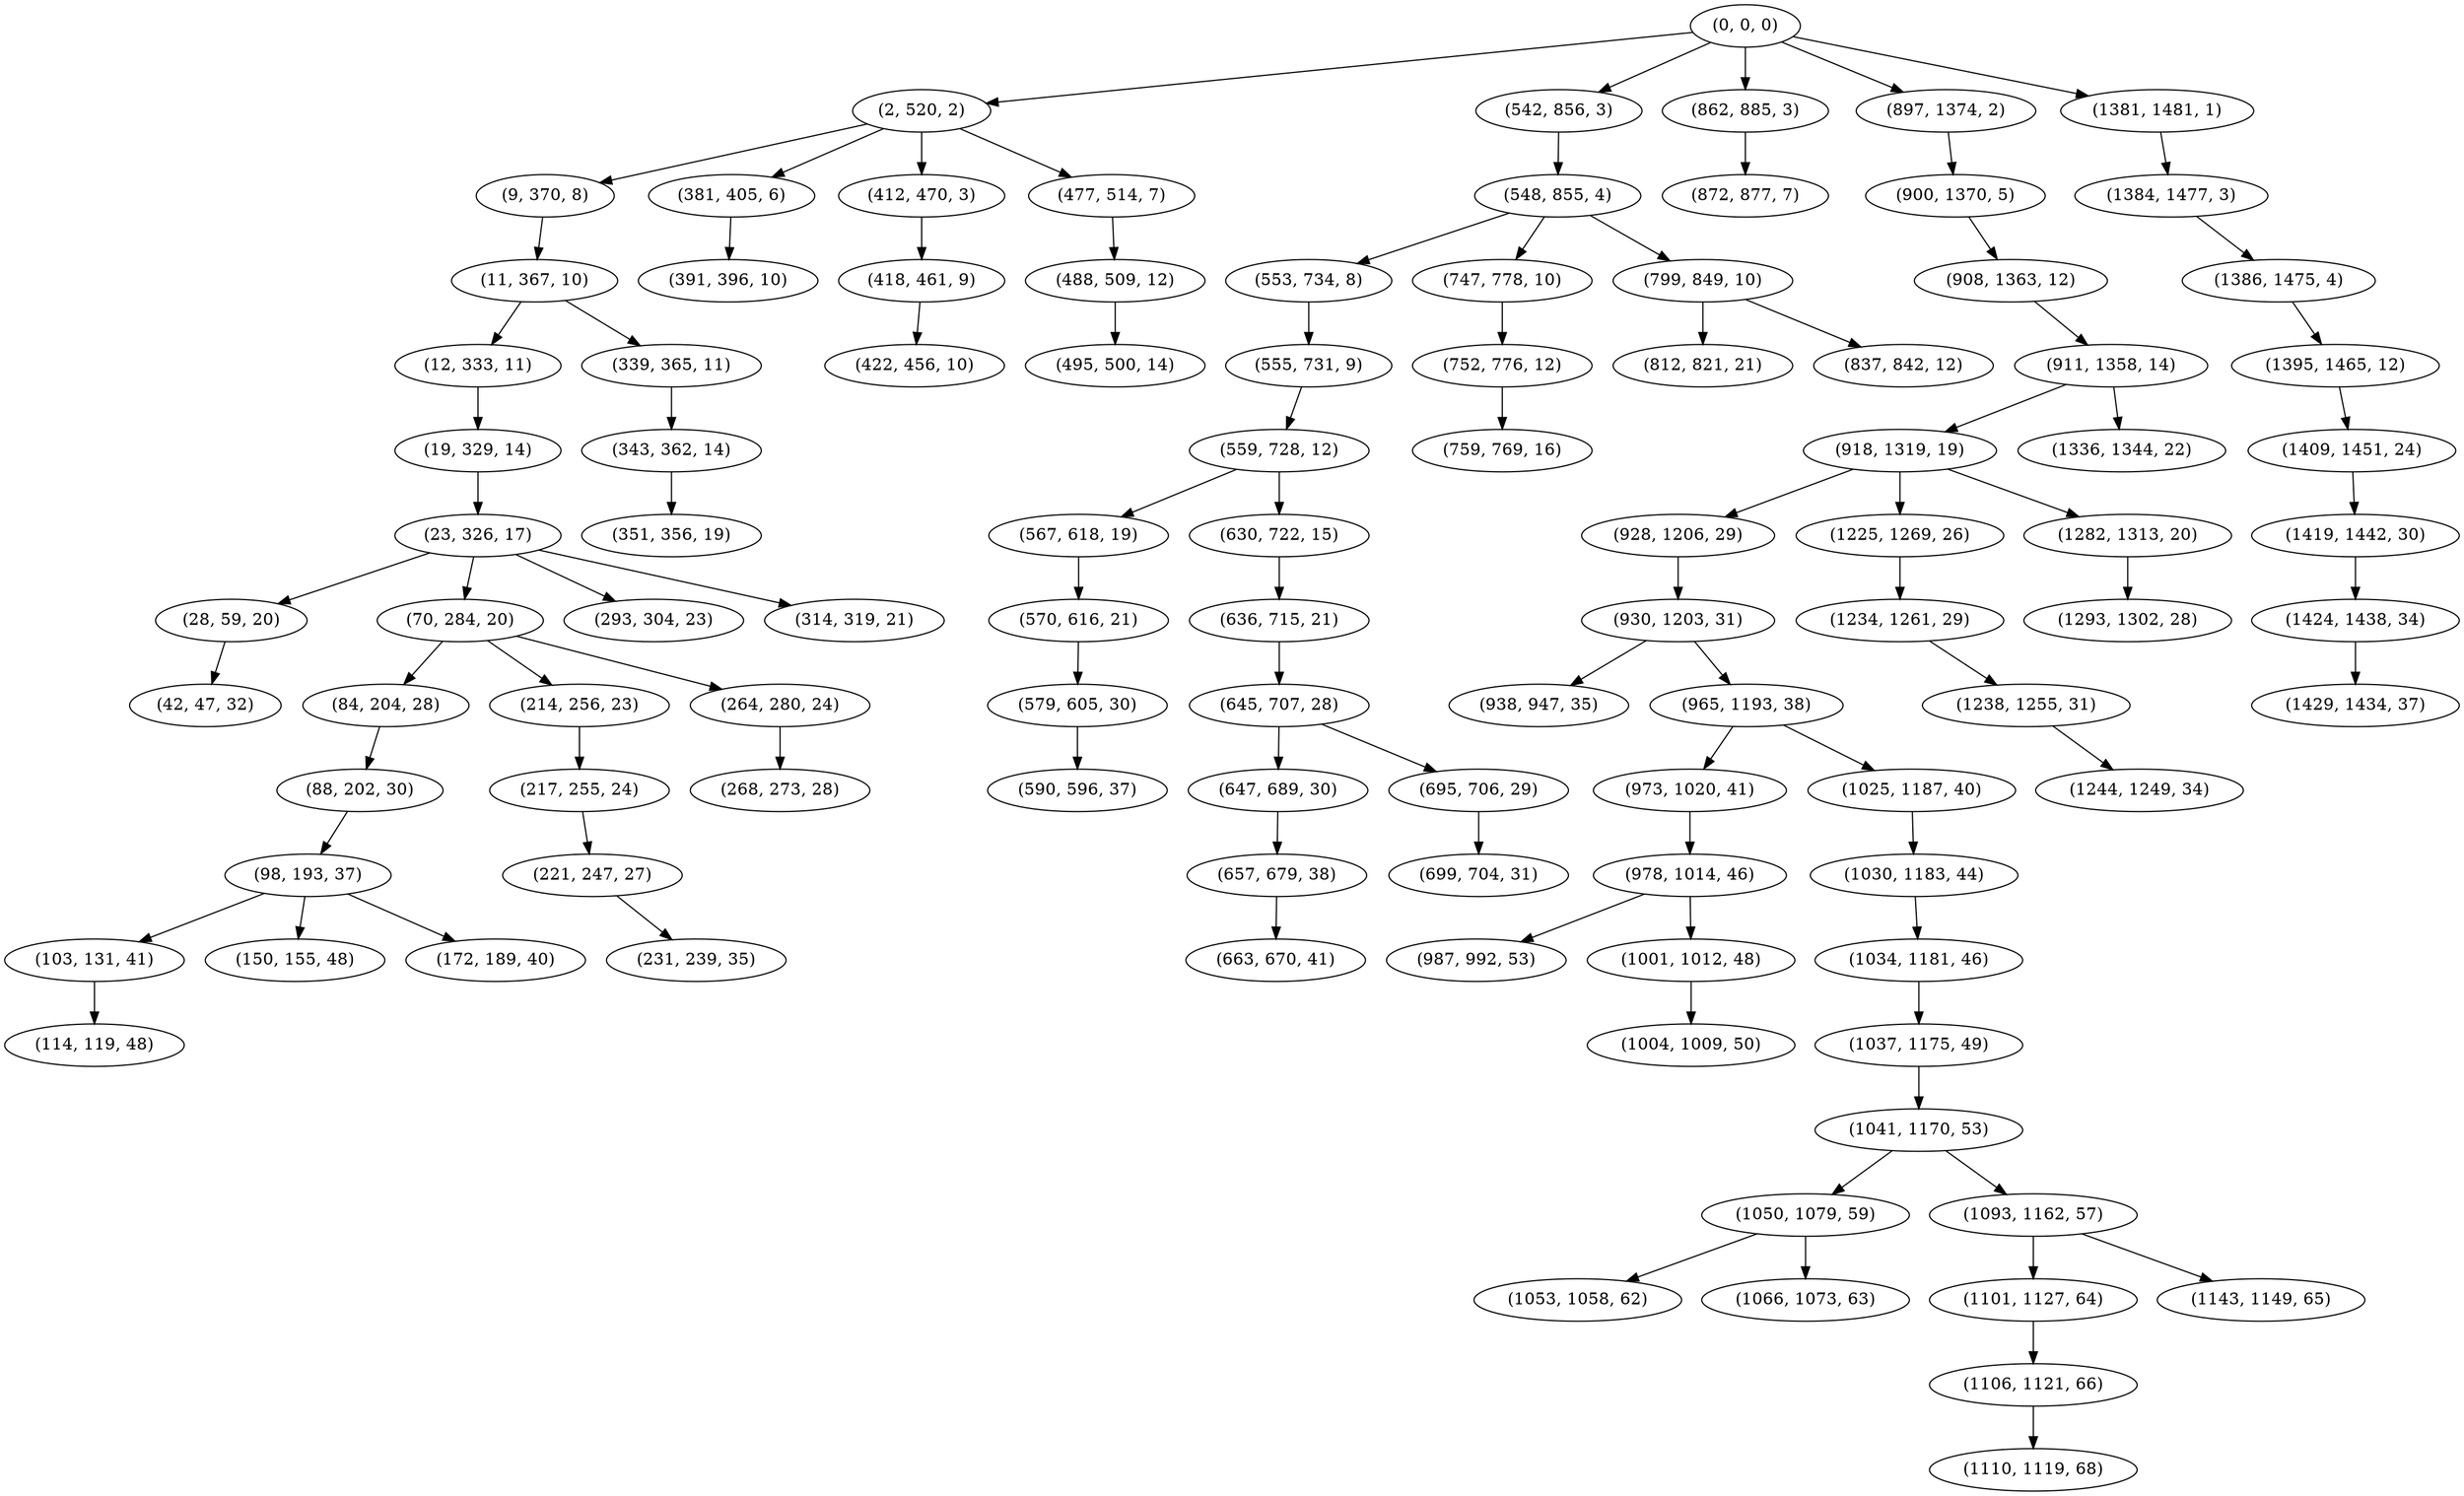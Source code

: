 digraph tree {
    "(0, 0, 0)";
    "(2, 520, 2)";
    "(9, 370, 8)";
    "(11, 367, 10)";
    "(12, 333, 11)";
    "(19, 329, 14)";
    "(23, 326, 17)";
    "(28, 59, 20)";
    "(42, 47, 32)";
    "(70, 284, 20)";
    "(84, 204, 28)";
    "(88, 202, 30)";
    "(98, 193, 37)";
    "(103, 131, 41)";
    "(114, 119, 48)";
    "(150, 155, 48)";
    "(172, 189, 40)";
    "(214, 256, 23)";
    "(217, 255, 24)";
    "(221, 247, 27)";
    "(231, 239, 35)";
    "(264, 280, 24)";
    "(268, 273, 28)";
    "(293, 304, 23)";
    "(314, 319, 21)";
    "(339, 365, 11)";
    "(343, 362, 14)";
    "(351, 356, 19)";
    "(381, 405, 6)";
    "(391, 396, 10)";
    "(412, 470, 3)";
    "(418, 461, 9)";
    "(422, 456, 10)";
    "(477, 514, 7)";
    "(488, 509, 12)";
    "(495, 500, 14)";
    "(542, 856, 3)";
    "(548, 855, 4)";
    "(553, 734, 8)";
    "(555, 731, 9)";
    "(559, 728, 12)";
    "(567, 618, 19)";
    "(570, 616, 21)";
    "(579, 605, 30)";
    "(590, 596, 37)";
    "(630, 722, 15)";
    "(636, 715, 21)";
    "(645, 707, 28)";
    "(647, 689, 30)";
    "(657, 679, 38)";
    "(663, 670, 41)";
    "(695, 706, 29)";
    "(699, 704, 31)";
    "(747, 778, 10)";
    "(752, 776, 12)";
    "(759, 769, 16)";
    "(799, 849, 10)";
    "(812, 821, 21)";
    "(837, 842, 12)";
    "(862, 885, 3)";
    "(872, 877, 7)";
    "(897, 1374, 2)";
    "(900, 1370, 5)";
    "(908, 1363, 12)";
    "(911, 1358, 14)";
    "(918, 1319, 19)";
    "(928, 1206, 29)";
    "(930, 1203, 31)";
    "(938, 947, 35)";
    "(965, 1193, 38)";
    "(973, 1020, 41)";
    "(978, 1014, 46)";
    "(987, 992, 53)";
    "(1001, 1012, 48)";
    "(1004, 1009, 50)";
    "(1025, 1187, 40)";
    "(1030, 1183, 44)";
    "(1034, 1181, 46)";
    "(1037, 1175, 49)";
    "(1041, 1170, 53)";
    "(1050, 1079, 59)";
    "(1053, 1058, 62)";
    "(1066, 1073, 63)";
    "(1093, 1162, 57)";
    "(1101, 1127, 64)";
    "(1106, 1121, 66)";
    "(1110, 1119, 68)";
    "(1143, 1149, 65)";
    "(1225, 1269, 26)";
    "(1234, 1261, 29)";
    "(1238, 1255, 31)";
    "(1244, 1249, 34)";
    "(1282, 1313, 20)";
    "(1293, 1302, 28)";
    "(1336, 1344, 22)";
    "(1381, 1481, 1)";
    "(1384, 1477, 3)";
    "(1386, 1475, 4)";
    "(1395, 1465, 12)";
    "(1409, 1451, 24)";
    "(1419, 1442, 30)";
    "(1424, 1438, 34)";
    "(1429, 1434, 37)";
    "(0, 0, 0)" -> "(2, 520, 2)";
    "(0, 0, 0)" -> "(542, 856, 3)";
    "(0, 0, 0)" -> "(862, 885, 3)";
    "(0, 0, 0)" -> "(897, 1374, 2)";
    "(0, 0, 0)" -> "(1381, 1481, 1)";
    "(2, 520, 2)" -> "(9, 370, 8)";
    "(2, 520, 2)" -> "(381, 405, 6)";
    "(2, 520, 2)" -> "(412, 470, 3)";
    "(2, 520, 2)" -> "(477, 514, 7)";
    "(9, 370, 8)" -> "(11, 367, 10)";
    "(11, 367, 10)" -> "(12, 333, 11)";
    "(11, 367, 10)" -> "(339, 365, 11)";
    "(12, 333, 11)" -> "(19, 329, 14)";
    "(19, 329, 14)" -> "(23, 326, 17)";
    "(23, 326, 17)" -> "(28, 59, 20)";
    "(23, 326, 17)" -> "(70, 284, 20)";
    "(23, 326, 17)" -> "(293, 304, 23)";
    "(23, 326, 17)" -> "(314, 319, 21)";
    "(28, 59, 20)" -> "(42, 47, 32)";
    "(70, 284, 20)" -> "(84, 204, 28)";
    "(70, 284, 20)" -> "(214, 256, 23)";
    "(70, 284, 20)" -> "(264, 280, 24)";
    "(84, 204, 28)" -> "(88, 202, 30)";
    "(88, 202, 30)" -> "(98, 193, 37)";
    "(98, 193, 37)" -> "(103, 131, 41)";
    "(98, 193, 37)" -> "(150, 155, 48)";
    "(98, 193, 37)" -> "(172, 189, 40)";
    "(103, 131, 41)" -> "(114, 119, 48)";
    "(214, 256, 23)" -> "(217, 255, 24)";
    "(217, 255, 24)" -> "(221, 247, 27)";
    "(221, 247, 27)" -> "(231, 239, 35)";
    "(264, 280, 24)" -> "(268, 273, 28)";
    "(339, 365, 11)" -> "(343, 362, 14)";
    "(343, 362, 14)" -> "(351, 356, 19)";
    "(381, 405, 6)" -> "(391, 396, 10)";
    "(412, 470, 3)" -> "(418, 461, 9)";
    "(418, 461, 9)" -> "(422, 456, 10)";
    "(477, 514, 7)" -> "(488, 509, 12)";
    "(488, 509, 12)" -> "(495, 500, 14)";
    "(542, 856, 3)" -> "(548, 855, 4)";
    "(548, 855, 4)" -> "(553, 734, 8)";
    "(548, 855, 4)" -> "(747, 778, 10)";
    "(548, 855, 4)" -> "(799, 849, 10)";
    "(553, 734, 8)" -> "(555, 731, 9)";
    "(555, 731, 9)" -> "(559, 728, 12)";
    "(559, 728, 12)" -> "(567, 618, 19)";
    "(559, 728, 12)" -> "(630, 722, 15)";
    "(567, 618, 19)" -> "(570, 616, 21)";
    "(570, 616, 21)" -> "(579, 605, 30)";
    "(579, 605, 30)" -> "(590, 596, 37)";
    "(630, 722, 15)" -> "(636, 715, 21)";
    "(636, 715, 21)" -> "(645, 707, 28)";
    "(645, 707, 28)" -> "(647, 689, 30)";
    "(645, 707, 28)" -> "(695, 706, 29)";
    "(647, 689, 30)" -> "(657, 679, 38)";
    "(657, 679, 38)" -> "(663, 670, 41)";
    "(695, 706, 29)" -> "(699, 704, 31)";
    "(747, 778, 10)" -> "(752, 776, 12)";
    "(752, 776, 12)" -> "(759, 769, 16)";
    "(799, 849, 10)" -> "(812, 821, 21)";
    "(799, 849, 10)" -> "(837, 842, 12)";
    "(862, 885, 3)" -> "(872, 877, 7)";
    "(897, 1374, 2)" -> "(900, 1370, 5)";
    "(900, 1370, 5)" -> "(908, 1363, 12)";
    "(908, 1363, 12)" -> "(911, 1358, 14)";
    "(911, 1358, 14)" -> "(918, 1319, 19)";
    "(911, 1358, 14)" -> "(1336, 1344, 22)";
    "(918, 1319, 19)" -> "(928, 1206, 29)";
    "(918, 1319, 19)" -> "(1225, 1269, 26)";
    "(918, 1319, 19)" -> "(1282, 1313, 20)";
    "(928, 1206, 29)" -> "(930, 1203, 31)";
    "(930, 1203, 31)" -> "(938, 947, 35)";
    "(930, 1203, 31)" -> "(965, 1193, 38)";
    "(965, 1193, 38)" -> "(973, 1020, 41)";
    "(965, 1193, 38)" -> "(1025, 1187, 40)";
    "(973, 1020, 41)" -> "(978, 1014, 46)";
    "(978, 1014, 46)" -> "(987, 992, 53)";
    "(978, 1014, 46)" -> "(1001, 1012, 48)";
    "(1001, 1012, 48)" -> "(1004, 1009, 50)";
    "(1025, 1187, 40)" -> "(1030, 1183, 44)";
    "(1030, 1183, 44)" -> "(1034, 1181, 46)";
    "(1034, 1181, 46)" -> "(1037, 1175, 49)";
    "(1037, 1175, 49)" -> "(1041, 1170, 53)";
    "(1041, 1170, 53)" -> "(1050, 1079, 59)";
    "(1041, 1170, 53)" -> "(1093, 1162, 57)";
    "(1050, 1079, 59)" -> "(1053, 1058, 62)";
    "(1050, 1079, 59)" -> "(1066, 1073, 63)";
    "(1093, 1162, 57)" -> "(1101, 1127, 64)";
    "(1093, 1162, 57)" -> "(1143, 1149, 65)";
    "(1101, 1127, 64)" -> "(1106, 1121, 66)";
    "(1106, 1121, 66)" -> "(1110, 1119, 68)";
    "(1225, 1269, 26)" -> "(1234, 1261, 29)";
    "(1234, 1261, 29)" -> "(1238, 1255, 31)";
    "(1238, 1255, 31)" -> "(1244, 1249, 34)";
    "(1282, 1313, 20)" -> "(1293, 1302, 28)";
    "(1381, 1481, 1)" -> "(1384, 1477, 3)";
    "(1384, 1477, 3)" -> "(1386, 1475, 4)";
    "(1386, 1475, 4)" -> "(1395, 1465, 12)";
    "(1395, 1465, 12)" -> "(1409, 1451, 24)";
    "(1409, 1451, 24)" -> "(1419, 1442, 30)";
    "(1419, 1442, 30)" -> "(1424, 1438, 34)";
    "(1424, 1438, 34)" -> "(1429, 1434, 37)";
}
